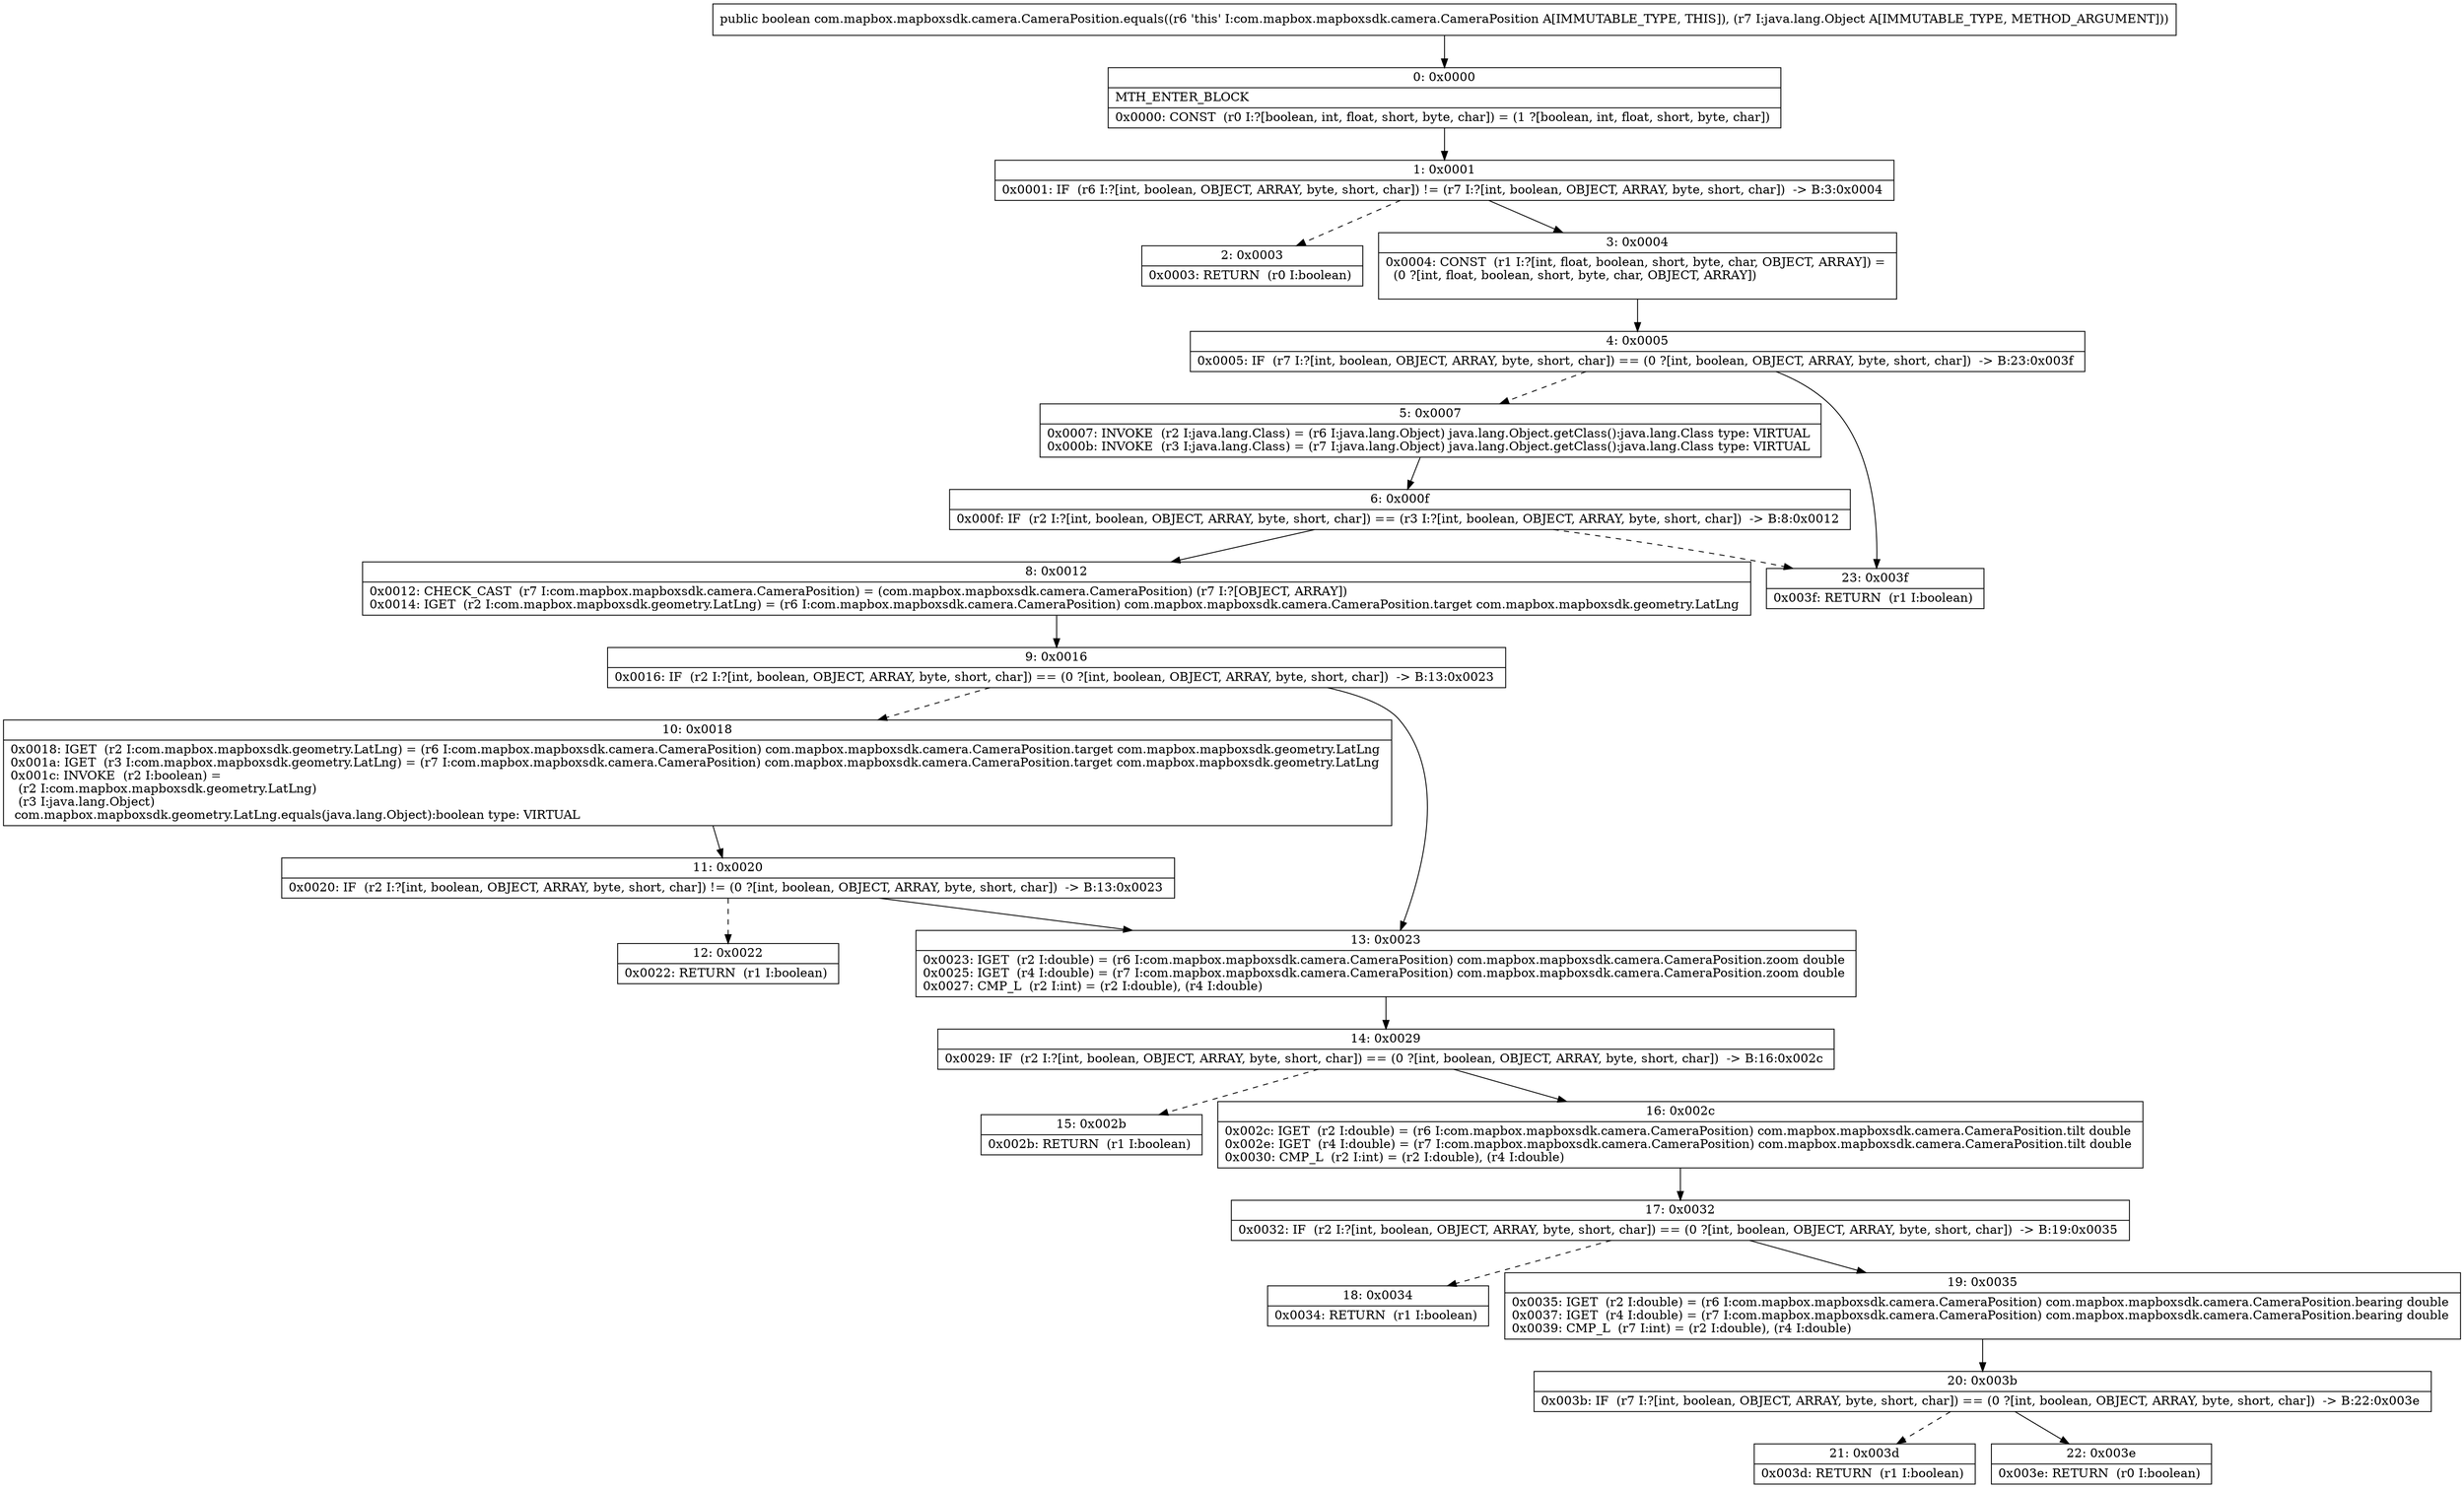 digraph "CFG forcom.mapbox.mapboxsdk.camera.CameraPosition.equals(Ljava\/lang\/Object;)Z" {
Node_0 [shape=record,label="{0\:\ 0x0000|MTH_ENTER_BLOCK\l|0x0000: CONST  (r0 I:?[boolean, int, float, short, byte, char]) = (1 ?[boolean, int, float, short, byte, char]) \l}"];
Node_1 [shape=record,label="{1\:\ 0x0001|0x0001: IF  (r6 I:?[int, boolean, OBJECT, ARRAY, byte, short, char]) != (r7 I:?[int, boolean, OBJECT, ARRAY, byte, short, char])  \-\> B:3:0x0004 \l}"];
Node_2 [shape=record,label="{2\:\ 0x0003|0x0003: RETURN  (r0 I:boolean) \l}"];
Node_3 [shape=record,label="{3\:\ 0x0004|0x0004: CONST  (r1 I:?[int, float, boolean, short, byte, char, OBJECT, ARRAY]) = \l  (0 ?[int, float, boolean, short, byte, char, OBJECT, ARRAY])\l \l}"];
Node_4 [shape=record,label="{4\:\ 0x0005|0x0005: IF  (r7 I:?[int, boolean, OBJECT, ARRAY, byte, short, char]) == (0 ?[int, boolean, OBJECT, ARRAY, byte, short, char])  \-\> B:23:0x003f \l}"];
Node_5 [shape=record,label="{5\:\ 0x0007|0x0007: INVOKE  (r2 I:java.lang.Class) = (r6 I:java.lang.Object) java.lang.Object.getClass():java.lang.Class type: VIRTUAL \l0x000b: INVOKE  (r3 I:java.lang.Class) = (r7 I:java.lang.Object) java.lang.Object.getClass():java.lang.Class type: VIRTUAL \l}"];
Node_6 [shape=record,label="{6\:\ 0x000f|0x000f: IF  (r2 I:?[int, boolean, OBJECT, ARRAY, byte, short, char]) == (r3 I:?[int, boolean, OBJECT, ARRAY, byte, short, char])  \-\> B:8:0x0012 \l}"];
Node_8 [shape=record,label="{8\:\ 0x0012|0x0012: CHECK_CAST  (r7 I:com.mapbox.mapboxsdk.camera.CameraPosition) = (com.mapbox.mapboxsdk.camera.CameraPosition) (r7 I:?[OBJECT, ARRAY]) \l0x0014: IGET  (r2 I:com.mapbox.mapboxsdk.geometry.LatLng) = (r6 I:com.mapbox.mapboxsdk.camera.CameraPosition) com.mapbox.mapboxsdk.camera.CameraPosition.target com.mapbox.mapboxsdk.geometry.LatLng \l}"];
Node_9 [shape=record,label="{9\:\ 0x0016|0x0016: IF  (r2 I:?[int, boolean, OBJECT, ARRAY, byte, short, char]) == (0 ?[int, boolean, OBJECT, ARRAY, byte, short, char])  \-\> B:13:0x0023 \l}"];
Node_10 [shape=record,label="{10\:\ 0x0018|0x0018: IGET  (r2 I:com.mapbox.mapboxsdk.geometry.LatLng) = (r6 I:com.mapbox.mapboxsdk.camera.CameraPosition) com.mapbox.mapboxsdk.camera.CameraPosition.target com.mapbox.mapboxsdk.geometry.LatLng \l0x001a: IGET  (r3 I:com.mapbox.mapboxsdk.geometry.LatLng) = (r7 I:com.mapbox.mapboxsdk.camera.CameraPosition) com.mapbox.mapboxsdk.camera.CameraPosition.target com.mapbox.mapboxsdk.geometry.LatLng \l0x001c: INVOKE  (r2 I:boolean) = \l  (r2 I:com.mapbox.mapboxsdk.geometry.LatLng)\l  (r3 I:java.lang.Object)\l com.mapbox.mapboxsdk.geometry.LatLng.equals(java.lang.Object):boolean type: VIRTUAL \l}"];
Node_11 [shape=record,label="{11\:\ 0x0020|0x0020: IF  (r2 I:?[int, boolean, OBJECT, ARRAY, byte, short, char]) != (0 ?[int, boolean, OBJECT, ARRAY, byte, short, char])  \-\> B:13:0x0023 \l}"];
Node_12 [shape=record,label="{12\:\ 0x0022|0x0022: RETURN  (r1 I:boolean) \l}"];
Node_13 [shape=record,label="{13\:\ 0x0023|0x0023: IGET  (r2 I:double) = (r6 I:com.mapbox.mapboxsdk.camera.CameraPosition) com.mapbox.mapboxsdk.camera.CameraPosition.zoom double \l0x0025: IGET  (r4 I:double) = (r7 I:com.mapbox.mapboxsdk.camera.CameraPosition) com.mapbox.mapboxsdk.camera.CameraPosition.zoom double \l0x0027: CMP_L  (r2 I:int) = (r2 I:double), (r4 I:double) \l}"];
Node_14 [shape=record,label="{14\:\ 0x0029|0x0029: IF  (r2 I:?[int, boolean, OBJECT, ARRAY, byte, short, char]) == (0 ?[int, boolean, OBJECT, ARRAY, byte, short, char])  \-\> B:16:0x002c \l}"];
Node_15 [shape=record,label="{15\:\ 0x002b|0x002b: RETURN  (r1 I:boolean) \l}"];
Node_16 [shape=record,label="{16\:\ 0x002c|0x002c: IGET  (r2 I:double) = (r6 I:com.mapbox.mapboxsdk.camera.CameraPosition) com.mapbox.mapboxsdk.camera.CameraPosition.tilt double \l0x002e: IGET  (r4 I:double) = (r7 I:com.mapbox.mapboxsdk.camera.CameraPosition) com.mapbox.mapboxsdk.camera.CameraPosition.tilt double \l0x0030: CMP_L  (r2 I:int) = (r2 I:double), (r4 I:double) \l}"];
Node_17 [shape=record,label="{17\:\ 0x0032|0x0032: IF  (r2 I:?[int, boolean, OBJECT, ARRAY, byte, short, char]) == (0 ?[int, boolean, OBJECT, ARRAY, byte, short, char])  \-\> B:19:0x0035 \l}"];
Node_18 [shape=record,label="{18\:\ 0x0034|0x0034: RETURN  (r1 I:boolean) \l}"];
Node_19 [shape=record,label="{19\:\ 0x0035|0x0035: IGET  (r2 I:double) = (r6 I:com.mapbox.mapboxsdk.camera.CameraPosition) com.mapbox.mapboxsdk.camera.CameraPosition.bearing double \l0x0037: IGET  (r4 I:double) = (r7 I:com.mapbox.mapboxsdk.camera.CameraPosition) com.mapbox.mapboxsdk.camera.CameraPosition.bearing double \l0x0039: CMP_L  (r7 I:int) = (r2 I:double), (r4 I:double) \l}"];
Node_20 [shape=record,label="{20\:\ 0x003b|0x003b: IF  (r7 I:?[int, boolean, OBJECT, ARRAY, byte, short, char]) == (0 ?[int, boolean, OBJECT, ARRAY, byte, short, char])  \-\> B:22:0x003e \l}"];
Node_21 [shape=record,label="{21\:\ 0x003d|0x003d: RETURN  (r1 I:boolean) \l}"];
Node_22 [shape=record,label="{22\:\ 0x003e|0x003e: RETURN  (r0 I:boolean) \l}"];
Node_23 [shape=record,label="{23\:\ 0x003f|0x003f: RETURN  (r1 I:boolean) \l}"];
MethodNode[shape=record,label="{public boolean com.mapbox.mapboxsdk.camera.CameraPosition.equals((r6 'this' I:com.mapbox.mapboxsdk.camera.CameraPosition A[IMMUTABLE_TYPE, THIS]), (r7 I:java.lang.Object A[IMMUTABLE_TYPE, METHOD_ARGUMENT])) }"];
MethodNode -> Node_0;
Node_0 -> Node_1;
Node_1 -> Node_2[style=dashed];
Node_1 -> Node_3;
Node_3 -> Node_4;
Node_4 -> Node_5[style=dashed];
Node_4 -> Node_23;
Node_5 -> Node_6;
Node_6 -> Node_8;
Node_6 -> Node_23[style=dashed];
Node_8 -> Node_9;
Node_9 -> Node_10[style=dashed];
Node_9 -> Node_13;
Node_10 -> Node_11;
Node_11 -> Node_12[style=dashed];
Node_11 -> Node_13;
Node_13 -> Node_14;
Node_14 -> Node_15[style=dashed];
Node_14 -> Node_16;
Node_16 -> Node_17;
Node_17 -> Node_18[style=dashed];
Node_17 -> Node_19;
Node_19 -> Node_20;
Node_20 -> Node_21[style=dashed];
Node_20 -> Node_22;
}

